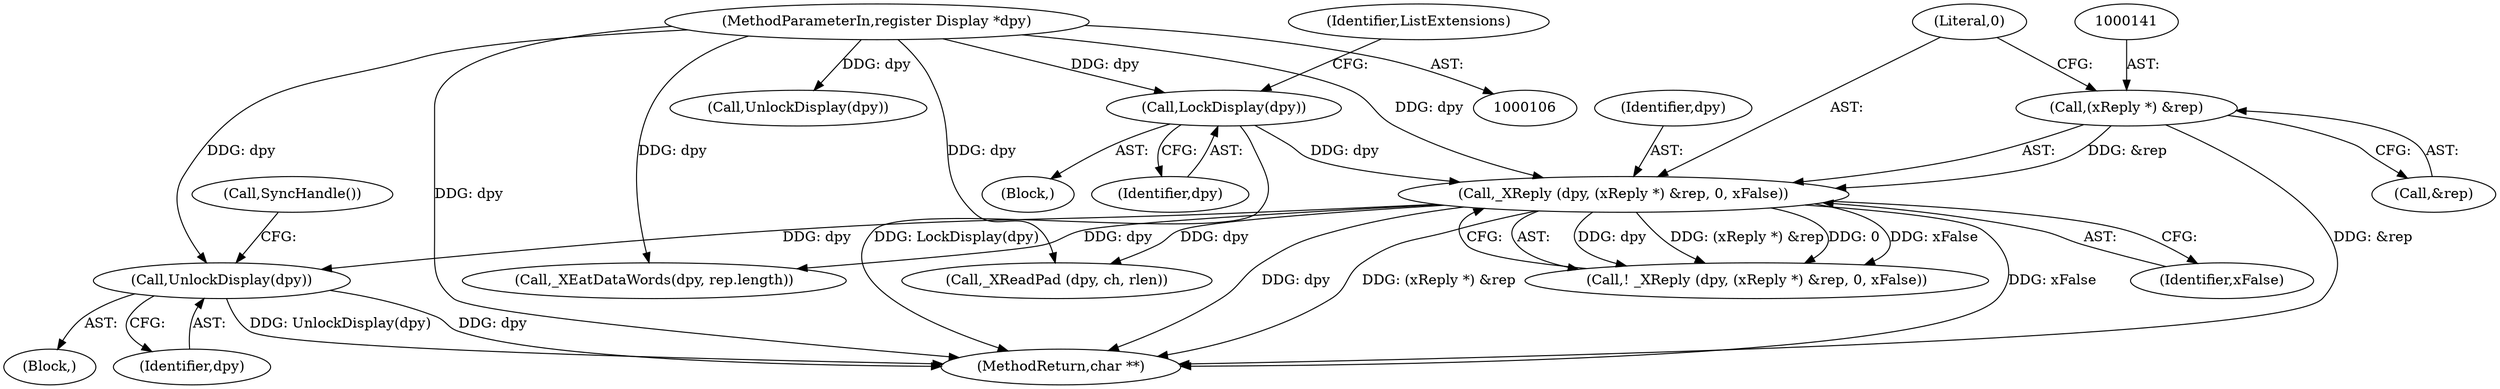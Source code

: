 digraph "0_libx11_b469da1430cdcee06e31c6251b83aede072a1ff0_1@pointer" {
"1000147" [label="(Call,UnlockDisplay(dpy))"];
"1000138" [label="(Call,_XReply (dpy, (xReply *) &rep, 0, xFalse))"];
"1000131" [label="(Call,LockDisplay(dpy))"];
"1000107" [label="(MethodParameterIn,register Display *dpy)"];
"1000140" [label="(Call,(xReply *) &rep)"];
"1000145" [label="(Identifier,xFalse)"];
"1000134" [label="(Identifier,ListExtensions)"];
"1000138" [label="(Call,_XReply (dpy, (xReply *) &rep, 0, xFalse))"];
"1000147" [label="(Call,UnlockDisplay(dpy))"];
"1000148" [label="(Identifier,dpy)"];
"1000219" [label="(Call,_XReadPad (dpy, ch, rlen))"];
"1000131" [label="(Call,LockDisplay(dpy))"];
"1000146" [label="(Block,)"];
"1000139" [label="(Identifier,dpy)"];
"1000207" [label="(Call,_XEatDataWords(dpy, rep.length))"];
"1000140" [label="(Call,(xReply *) &rep)"];
"1000142" [label="(Call,&rep)"];
"1000149" [label="(Call,SyncHandle())"];
"1000137" [label="(Call,! _XReply (dpy, (xReply *) &rep, 0, xFalse))"];
"1000212" [label="(Call,UnlockDisplay(dpy))"];
"1000293" [label="(MethodReturn,char **)"];
"1000107" [label="(MethodParameterIn,register Display *dpy)"];
"1000144" [label="(Literal,0)"];
"1000109" [label="(Block,)"];
"1000132" [label="(Identifier,dpy)"];
"1000147" -> "1000146"  [label="AST: "];
"1000147" -> "1000148"  [label="CFG: "];
"1000148" -> "1000147"  [label="AST: "];
"1000149" -> "1000147"  [label="CFG: "];
"1000147" -> "1000293"  [label="DDG: dpy"];
"1000147" -> "1000293"  [label="DDG: UnlockDisplay(dpy)"];
"1000138" -> "1000147"  [label="DDG: dpy"];
"1000107" -> "1000147"  [label="DDG: dpy"];
"1000138" -> "1000137"  [label="AST: "];
"1000138" -> "1000145"  [label="CFG: "];
"1000139" -> "1000138"  [label="AST: "];
"1000140" -> "1000138"  [label="AST: "];
"1000144" -> "1000138"  [label="AST: "];
"1000145" -> "1000138"  [label="AST: "];
"1000137" -> "1000138"  [label="CFG: "];
"1000138" -> "1000293"  [label="DDG: dpy"];
"1000138" -> "1000293"  [label="DDG: (xReply *) &rep"];
"1000138" -> "1000293"  [label="DDG: xFalse"];
"1000138" -> "1000137"  [label="DDG: dpy"];
"1000138" -> "1000137"  [label="DDG: (xReply *) &rep"];
"1000138" -> "1000137"  [label="DDG: 0"];
"1000138" -> "1000137"  [label="DDG: xFalse"];
"1000131" -> "1000138"  [label="DDG: dpy"];
"1000107" -> "1000138"  [label="DDG: dpy"];
"1000140" -> "1000138"  [label="DDG: &rep"];
"1000138" -> "1000207"  [label="DDG: dpy"];
"1000138" -> "1000219"  [label="DDG: dpy"];
"1000131" -> "1000109"  [label="AST: "];
"1000131" -> "1000132"  [label="CFG: "];
"1000132" -> "1000131"  [label="AST: "];
"1000134" -> "1000131"  [label="CFG: "];
"1000131" -> "1000293"  [label="DDG: LockDisplay(dpy)"];
"1000107" -> "1000131"  [label="DDG: dpy"];
"1000107" -> "1000106"  [label="AST: "];
"1000107" -> "1000293"  [label="DDG: dpy"];
"1000107" -> "1000207"  [label="DDG: dpy"];
"1000107" -> "1000212"  [label="DDG: dpy"];
"1000107" -> "1000219"  [label="DDG: dpy"];
"1000140" -> "1000142"  [label="CFG: "];
"1000141" -> "1000140"  [label="AST: "];
"1000142" -> "1000140"  [label="AST: "];
"1000144" -> "1000140"  [label="CFG: "];
"1000140" -> "1000293"  [label="DDG: &rep"];
}
